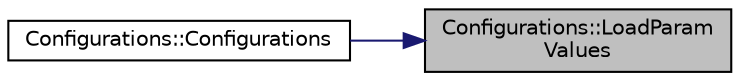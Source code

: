 digraph "Configurations::LoadParamValues"
{
 // LATEX_PDF_SIZE
  edge [fontname="Helvetica",fontsize="10",labelfontname="Helvetica",labelfontsize="10"];
  node [fontname="Helvetica",fontsize="10",shape=record];
  rankdir="RL";
  Node1 [label="Configurations::LoadParam\lValues",height=0.2,width=0.4,color="black", fillcolor="grey75", style="filled", fontcolor="black",tooltip=" "];
  Node1 -> Node2 [dir="back",color="midnightblue",fontsize="10",style="solid",fontname="Helvetica"];
  Node2 [label="Configurations::Configurations",height=0.2,width=0.4,color="black", fillcolor="white", style="filled",URL="$classConfigurations.html#ae8bdd24e3f76262c0aa3518ceabc4731",tooltip=" "];
}
